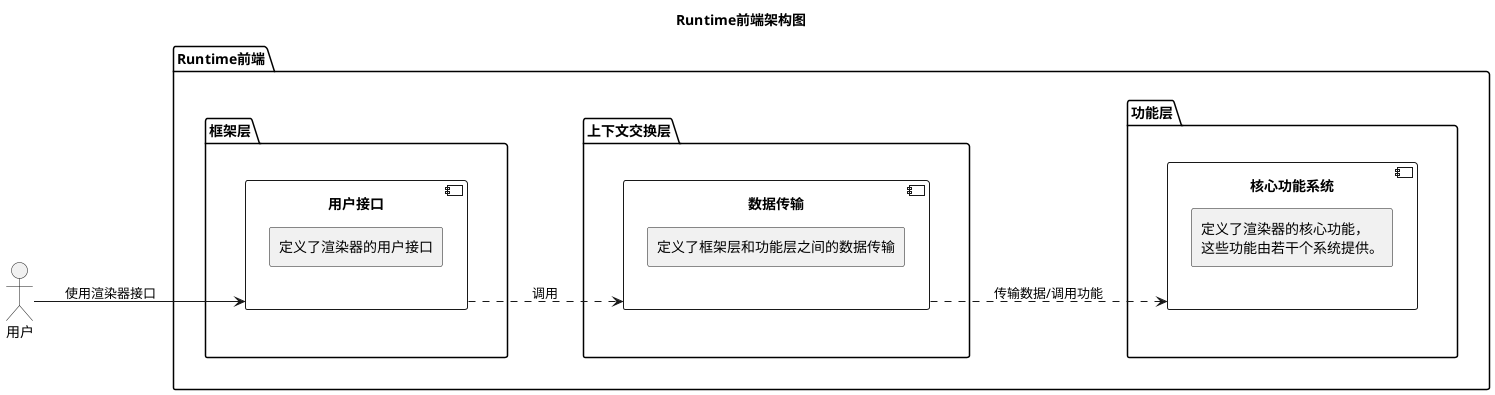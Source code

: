 @startuml
title Runtime前端架构图

left to right direction

actor 用户

package "Runtime前端" {
    package "框架层" as Framework {
        component "用户接口" as UserInterface {
            rectangle "定义了渲染器的用户接口" as UserInterfaceRect {
                
            }
        }
        
    }

    package "上下文交换层" as ContextExchange {
        component "数据传输" as DataTransfer {
            rectangle "定义了框架层和功能层之间的数据传输" as DataTransferRect {
            }
            
        }
        
    }

    package "功能层" as Functional {
        component "核心功能系统" as CoreSystems {
            rectangle "定义了渲染器的核心功能，\n这些功能由若干个系统提供。" as CoreSystemsRect {
        }
        
    }
}

用户 --> UserInterface : 使用渲染器接口

Framework -[hidden]down-> ContextExchange
UserInterface ..> DataTransfer : 调用

ContextExchange -[hidden]down-> Functional
DataTransfer ..> CoreSystems : 传输数据/调用功能

@enduml